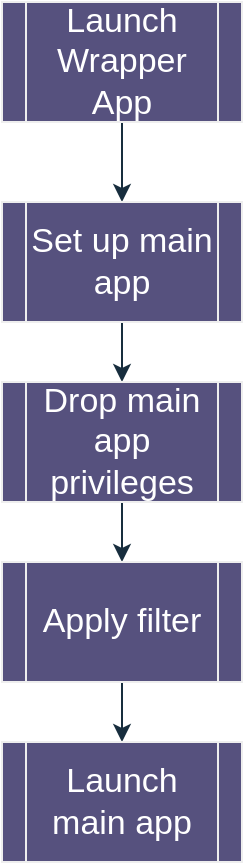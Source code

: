<mxfile version="26.2.15">
  <diagram name="Page-1" id="woQcMK_incN8eUBf9QJ5">
    <mxGraphModel dx="1234" dy="917" grid="1" gridSize="10" guides="1" tooltips="1" connect="1" arrows="1" fold="1" page="1" pageScale="1" pageWidth="1169" pageHeight="827" math="0" shadow="0">
      <root>
        <mxCell id="0" />
        <mxCell id="1" parent="0" />
        <mxCell id="dwr4AOpvBhdcBf154Fjt-3" value="" style="edgeStyle=orthogonalEdgeStyle;rounded=0;orthogonalLoop=1;jettySize=auto;html=1;labelBackgroundColor=none;strokeColor=#182E3E;fontColor=default;" edge="1" parent="1" source="dwr4AOpvBhdcBf154Fjt-1" target="dwr4AOpvBhdcBf154Fjt-2">
          <mxGeometry relative="1" as="geometry" />
        </mxCell>
        <mxCell id="dwr4AOpvBhdcBf154Fjt-1" value="&lt;font style=&quot;font-size: 17px;&quot;&gt;Launch Wrapper App&lt;/font&gt;" style="shape=process;whiteSpace=wrap;html=1;backgroundOutline=1;labelBackgroundColor=none;fillColor=#56517E;strokeColor=#EEEEEE;fontColor=#FFFFFF;" vertex="1" parent="1">
          <mxGeometry x="480" y="80" width="120" height="60" as="geometry" />
        </mxCell>
        <mxCell id="dwr4AOpvBhdcBf154Fjt-5" value="" style="edgeStyle=orthogonalEdgeStyle;rounded=0;orthogonalLoop=1;jettySize=auto;html=1;labelBackgroundColor=none;strokeColor=#182E3E;fontColor=default;" edge="1" parent="1" source="dwr4AOpvBhdcBf154Fjt-2" target="dwr4AOpvBhdcBf154Fjt-4">
          <mxGeometry relative="1" as="geometry" />
        </mxCell>
        <mxCell id="dwr4AOpvBhdcBf154Fjt-2" value="&lt;font style=&quot;font-size: 17px;&quot;&gt;Set up main app&lt;/font&gt;" style="shape=process;whiteSpace=wrap;html=1;backgroundOutline=1;labelBackgroundColor=none;fillColor=#56517E;strokeColor=#EEEEEE;fontColor=#FFFFFF;" vertex="1" parent="1">
          <mxGeometry x="480" y="180" width="120" height="60" as="geometry" />
        </mxCell>
        <mxCell id="dwr4AOpvBhdcBf154Fjt-7" value="" style="edgeStyle=orthogonalEdgeStyle;rounded=0;orthogonalLoop=1;jettySize=auto;html=1;labelBackgroundColor=none;strokeColor=#182E3E;fontColor=default;" edge="1" parent="1" source="dwr4AOpvBhdcBf154Fjt-4" target="dwr4AOpvBhdcBf154Fjt-6">
          <mxGeometry relative="1" as="geometry" />
        </mxCell>
        <mxCell id="dwr4AOpvBhdcBf154Fjt-4" value="&lt;font style=&quot;font-size: 17px;&quot;&gt;Drop main app privileges&lt;/font&gt;" style="shape=process;whiteSpace=wrap;html=1;backgroundOutline=1;labelBackgroundColor=none;fillColor=#56517E;strokeColor=#EEEEEE;fontColor=#FFFFFF;" vertex="1" parent="1">
          <mxGeometry x="480" y="270" width="120" height="60" as="geometry" />
        </mxCell>
        <mxCell id="dwr4AOpvBhdcBf154Fjt-9" value="" style="edgeStyle=orthogonalEdgeStyle;rounded=0;orthogonalLoop=1;jettySize=auto;html=1;labelBackgroundColor=none;strokeColor=#182E3E;fontColor=default;" edge="1" parent="1" source="dwr4AOpvBhdcBf154Fjt-6" target="dwr4AOpvBhdcBf154Fjt-8">
          <mxGeometry relative="1" as="geometry" />
        </mxCell>
        <mxCell id="dwr4AOpvBhdcBf154Fjt-6" value="&lt;span style=&quot;font-size: 17px;&quot;&gt;Apply filter&lt;/span&gt;" style="shape=process;whiteSpace=wrap;html=1;backgroundOutline=1;labelBackgroundColor=none;fillColor=#56517E;strokeColor=#EEEEEE;fontColor=#FFFFFF;" vertex="1" parent="1">
          <mxGeometry x="480" y="360" width="120" height="60" as="geometry" />
        </mxCell>
        <mxCell id="dwr4AOpvBhdcBf154Fjt-8" value="&lt;span style=&quot;font-size: 17px;&quot;&gt;Launch main app&lt;/span&gt;" style="shape=process;whiteSpace=wrap;html=1;backgroundOutline=1;labelBackgroundColor=none;fillColor=#56517E;strokeColor=#EEEEEE;fontColor=#FFFFFF;" vertex="1" parent="1">
          <mxGeometry x="480" y="450" width="120" height="60" as="geometry" />
        </mxCell>
      </root>
    </mxGraphModel>
  </diagram>
</mxfile>
